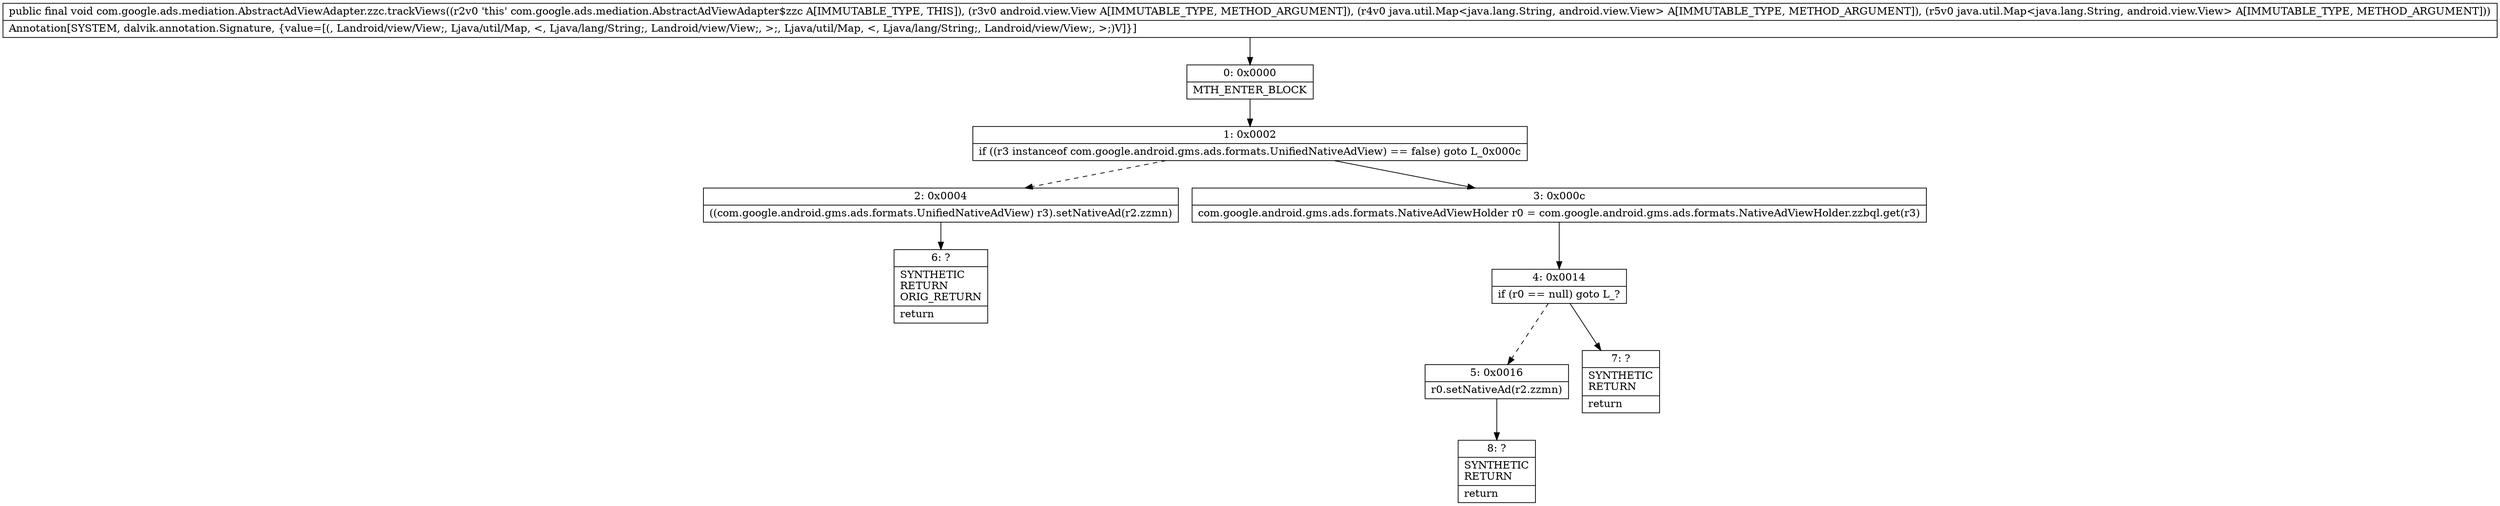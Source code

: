 digraph "CFG forcom.google.ads.mediation.AbstractAdViewAdapter.zzc.trackViews(Landroid\/view\/View;Ljava\/util\/Map;Ljava\/util\/Map;)V" {
Node_0 [shape=record,label="{0\:\ 0x0000|MTH_ENTER_BLOCK\l}"];
Node_1 [shape=record,label="{1\:\ 0x0002|if ((r3 instanceof com.google.android.gms.ads.formats.UnifiedNativeAdView) == false) goto L_0x000c\l}"];
Node_2 [shape=record,label="{2\:\ 0x0004|((com.google.android.gms.ads.formats.UnifiedNativeAdView) r3).setNativeAd(r2.zzmn)\l}"];
Node_3 [shape=record,label="{3\:\ 0x000c|com.google.android.gms.ads.formats.NativeAdViewHolder r0 = com.google.android.gms.ads.formats.NativeAdViewHolder.zzbql.get(r3)\l}"];
Node_4 [shape=record,label="{4\:\ 0x0014|if (r0 == null) goto L_?\l}"];
Node_5 [shape=record,label="{5\:\ 0x0016|r0.setNativeAd(r2.zzmn)\l}"];
Node_6 [shape=record,label="{6\:\ ?|SYNTHETIC\lRETURN\lORIG_RETURN\l|return\l}"];
Node_7 [shape=record,label="{7\:\ ?|SYNTHETIC\lRETURN\l|return\l}"];
Node_8 [shape=record,label="{8\:\ ?|SYNTHETIC\lRETURN\l|return\l}"];
MethodNode[shape=record,label="{public final void com.google.ads.mediation.AbstractAdViewAdapter.zzc.trackViews((r2v0 'this' com.google.ads.mediation.AbstractAdViewAdapter$zzc A[IMMUTABLE_TYPE, THIS]), (r3v0 android.view.View A[IMMUTABLE_TYPE, METHOD_ARGUMENT]), (r4v0 java.util.Map\<java.lang.String, android.view.View\> A[IMMUTABLE_TYPE, METHOD_ARGUMENT]), (r5v0 java.util.Map\<java.lang.String, android.view.View\> A[IMMUTABLE_TYPE, METHOD_ARGUMENT]))  | Annotation[SYSTEM, dalvik.annotation.Signature, \{value=[(, Landroid\/view\/View;, Ljava\/util\/Map, \<, Ljava\/lang\/String;, Landroid\/view\/View;, \>;, Ljava\/util\/Map, \<, Ljava\/lang\/String;, Landroid\/view\/View;, \>;)V]\}]\l}"];
MethodNode -> Node_0;
Node_0 -> Node_1;
Node_1 -> Node_2[style=dashed];
Node_1 -> Node_3;
Node_2 -> Node_6;
Node_3 -> Node_4;
Node_4 -> Node_5[style=dashed];
Node_4 -> Node_7;
Node_5 -> Node_8;
}

